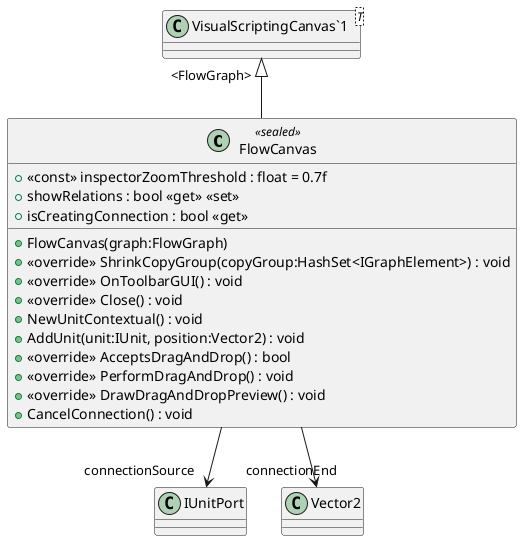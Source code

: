 @startuml
class FlowCanvas <<sealed>> {
    + FlowCanvas(graph:FlowGraph)
    + <<override>> ShrinkCopyGroup(copyGroup:HashSet<IGraphElement>) : void
    + <<override>> OnToolbarGUI() : void
    + <<const>> inspectorZoomThreshold : float = 0.7f
    + <<override>> Close() : void
    + NewUnitContextual() : void
    + AddUnit(unit:IUnit, position:Vector2) : void
    + <<override>> AcceptsDragAndDrop() : bool
    + <<override>> PerformDragAndDrop() : void
    + <<override>> DrawDragAndDropPreview() : void
    + showRelations : bool <<get>> <<set>>
    + isCreatingConnection : bool <<get>>
    + CancelConnection() : void
}
class "VisualScriptingCanvas`1"<T> {
}
"VisualScriptingCanvas`1" "<FlowGraph>" <|-- FlowCanvas
FlowCanvas --> "connectionSource" IUnitPort
FlowCanvas --> "connectionEnd" Vector2
@enduml

